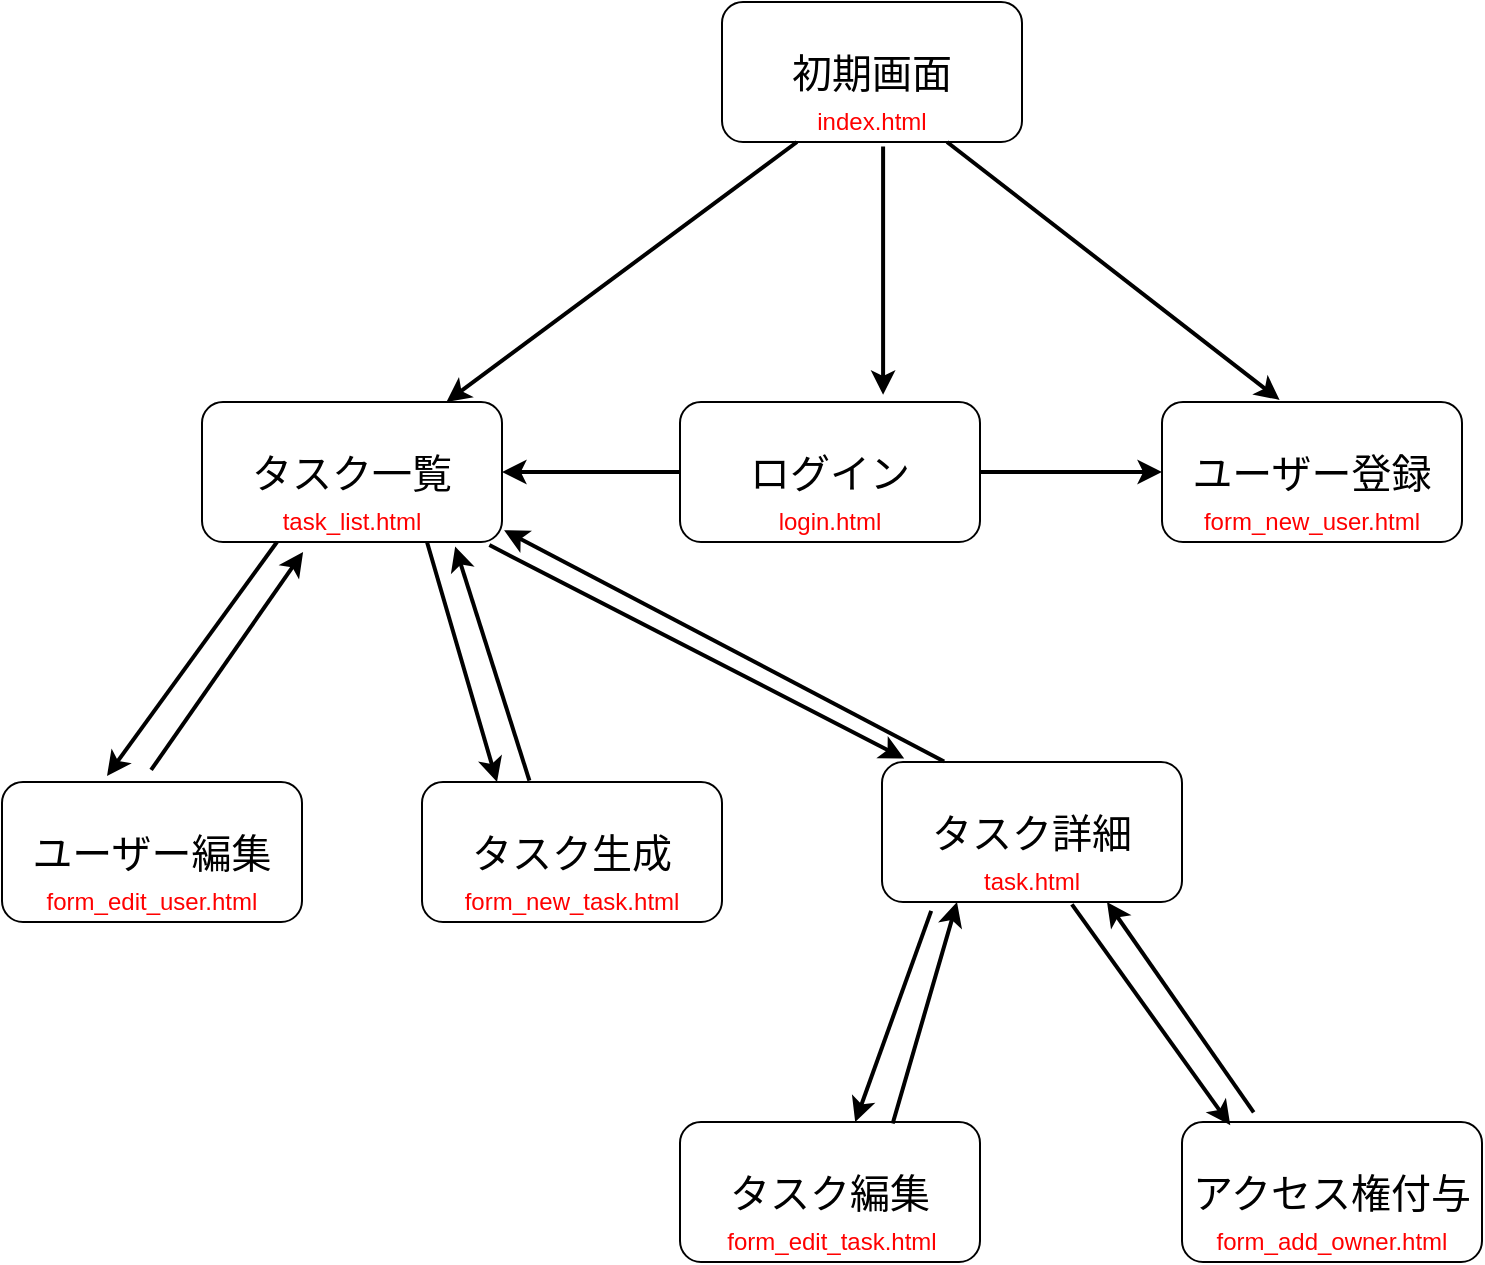 <mxfile version="21.8.2" type="github">
  <diagram id="C5RBs43oDa-KdzZeNtuy" name="Page-1">
    <mxGraphModel dx="1563" dy="1005" grid="1" gridSize="10" guides="1" tooltips="1" connect="1" arrows="1" fold="1" page="1" pageScale="1" pageWidth="827" pageHeight="1169" background="#FFFFFF" math="0" shadow="0">
      <root>
        <mxCell id="WIyWlLk6GJQsqaUBKTNV-0" />
        <mxCell id="WIyWlLk6GJQsqaUBKTNV-1" parent="WIyWlLk6GJQsqaUBKTNV-0" />
        <mxCell id="sXSF4Zg0YILGbZPlJULw-0" value="&lt;font style=&quot;font-size: 20px;&quot;&gt;初期画面&lt;/font&gt;" style="rounded=1;whiteSpace=wrap;html=1;" vertex="1" parent="WIyWlLk6GJQsqaUBKTNV-1">
          <mxGeometry x="360" y="70" width="150" height="70" as="geometry" />
        </mxCell>
        <mxCell id="sXSF4Zg0YILGbZPlJULw-1" value="&lt;font style=&quot;font-size: 20px;&quot;&gt;ログイン&lt;/font&gt;" style="rounded=1;whiteSpace=wrap;html=1;" vertex="1" parent="WIyWlLk6GJQsqaUBKTNV-1">
          <mxGeometry x="339" y="270" width="150" height="70" as="geometry" />
        </mxCell>
        <mxCell id="sXSF4Zg0YILGbZPlJULw-2" value="&lt;font style=&quot;font-size: 20px;&quot;&gt;ユーザー登録&lt;/font&gt;" style="rounded=1;whiteSpace=wrap;html=1;" vertex="1" parent="WIyWlLk6GJQsqaUBKTNV-1">
          <mxGeometry x="580" y="270" width="150" height="70" as="geometry" />
        </mxCell>
        <mxCell id="sXSF4Zg0YILGbZPlJULw-3" value="&lt;font style=&quot;font-size: 20px;&quot;&gt;タスク一覧&lt;/font&gt;" style="rounded=1;whiteSpace=wrap;html=1;" vertex="1" parent="WIyWlLk6GJQsqaUBKTNV-1">
          <mxGeometry x="100" y="270" width="150" height="70" as="geometry" />
        </mxCell>
        <mxCell id="sXSF4Zg0YILGbZPlJULw-4" value="&lt;font style=&quot;font-size: 20px;&quot;&gt;ユーザー編集&lt;br&gt;&lt;/font&gt;" style="rounded=1;whiteSpace=wrap;html=1;" vertex="1" parent="WIyWlLk6GJQsqaUBKTNV-1">
          <mxGeometry y="460" width="150" height="70" as="geometry" />
        </mxCell>
        <mxCell id="sXSF4Zg0YILGbZPlJULw-5" value="&lt;font style=&quot;font-size: 20px;&quot;&gt;タスク生成&lt;/font&gt;" style="rounded=1;whiteSpace=wrap;html=1;" vertex="1" parent="WIyWlLk6GJQsqaUBKTNV-1">
          <mxGeometry x="210" y="460" width="150" height="70" as="geometry" />
        </mxCell>
        <mxCell id="sXSF4Zg0YILGbZPlJULw-6" value="&lt;font style=&quot;font-size: 20px;&quot;&gt;タスク詳細&lt;/font&gt;" style="rounded=1;whiteSpace=wrap;html=1;" vertex="1" parent="WIyWlLk6GJQsqaUBKTNV-1">
          <mxGeometry x="440" y="450" width="150" height="70" as="geometry" />
        </mxCell>
        <mxCell id="sXSF4Zg0YILGbZPlJULw-7" value="&lt;span style=&quot;font-size: 20px;&quot;&gt;タスク編集&lt;br&gt;&lt;/span&gt;" style="rounded=1;whiteSpace=wrap;html=1;" vertex="1" parent="WIyWlLk6GJQsqaUBKTNV-1">
          <mxGeometry x="339" y="630" width="150" height="70" as="geometry" />
        </mxCell>
        <mxCell id="sXSF4Zg0YILGbZPlJULw-8" value="&lt;font style=&quot;font-size: 20px;&quot;&gt;アクセス権付与&lt;/font&gt;" style="rounded=1;whiteSpace=wrap;html=1;" vertex="1" parent="WIyWlLk6GJQsqaUBKTNV-1">
          <mxGeometry x="590" y="630" width="150" height="70" as="geometry" />
        </mxCell>
        <mxCell id="sXSF4Zg0YILGbZPlJULw-9" value="" style="endArrow=classic;html=1;rounded=0;exitX=0.537;exitY=1.032;exitDx=0;exitDy=0;exitPerimeter=0;entryX=0.677;entryY=-0.051;entryDx=0;entryDy=0;entryPerimeter=0;strokeWidth=2;" edge="1" parent="WIyWlLk6GJQsqaUBKTNV-1" source="sXSF4Zg0YILGbZPlJULw-0" target="sXSF4Zg0YILGbZPlJULw-1">
          <mxGeometry width="50" height="50" relative="1" as="geometry">
            <mxPoint x="480" y="370" as="sourcePoint" />
            <mxPoint x="530" y="320" as="targetPoint" />
          </mxGeometry>
        </mxCell>
        <mxCell id="sXSF4Zg0YILGbZPlJULw-10" value="" style="endArrow=classic;html=1;rounded=0;exitX=0.75;exitY=1;exitDx=0;exitDy=0;entryX=0.392;entryY=-0.015;entryDx=0;entryDy=0;entryPerimeter=0;strokeWidth=2;" edge="1" parent="WIyWlLk6GJQsqaUBKTNV-1" source="sXSF4Zg0YILGbZPlJULw-0" target="sXSF4Zg0YILGbZPlJULw-2">
          <mxGeometry width="50" height="50" relative="1" as="geometry">
            <mxPoint x="451" y="152" as="sourcePoint" />
            <mxPoint x="451" y="276" as="targetPoint" />
          </mxGeometry>
        </mxCell>
        <mxCell id="sXSF4Zg0YILGbZPlJULw-11" value="" style="endArrow=classic;html=1;rounded=0;exitX=0.25;exitY=1;exitDx=0;exitDy=0;strokeWidth=2;" edge="1" parent="WIyWlLk6GJQsqaUBKTNV-1" source="sXSF4Zg0YILGbZPlJULw-0" target="sXSF4Zg0YILGbZPlJULw-3">
          <mxGeometry width="50" height="50" relative="1" as="geometry">
            <mxPoint x="461" y="162" as="sourcePoint" />
            <mxPoint x="461" y="286" as="targetPoint" />
          </mxGeometry>
        </mxCell>
        <mxCell id="sXSF4Zg0YILGbZPlJULw-12" value="" style="endArrow=classic;html=1;rounded=0;exitX=1;exitY=0.5;exitDx=0;exitDy=0;strokeWidth=2;entryX=0;entryY=0.5;entryDx=0;entryDy=0;" edge="1" parent="WIyWlLk6GJQsqaUBKTNV-1" source="sXSF4Zg0YILGbZPlJULw-1" target="sXSF4Zg0YILGbZPlJULw-2">
          <mxGeometry width="50" height="50" relative="1" as="geometry">
            <mxPoint x="471" y="172" as="sourcePoint" />
            <mxPoint x="490" y="300" as="targetPoint" />
          </mxGeometry>
        </mxCell>
        <mxCell id="sXSF4Zg0YILGbZPlJULw-13" value="" style="endArrow=classic;html=1;rounded=0;exitX=0;exitY=0.5;exitDx=0;exitDy=0;entryX=1;entryY=0.5;entryDx=0;entryDy=0;strokeWidth=2;" edge="1" parent="WIyWlLk6GJQsqaUBKTNV-1" source="sXSF4Zg0YILGbZPlJULw-1" target="sXSF4Zg0YILGbZPlJULw-3">
          <mxGeometry width="50" height="50" relative="1" as="geometry">
            <mxPoint x="481" y="182" as="sourcePoint" />
            <mxPoint x="481" y="306" as="targetPoint" />
          </mxGeometry>
        </mxCell>
        <mxCell id="sXSF4Zg0YILGbZPlJULw-14" value="" style="endArrow=classic;html=1;rounded=0;exitX=0.25;exitY=1;exitDx=0;exitDy=0;strokeWidth=2;entryX=0.35;entryY=-0.043;entryDx=0;entryDy=0;entryPerimeter=0;" edge="1" parent="WIyWlLk6GJQsqaUBKTNV-1" source="sXSF4Zg0YILGbZPlJULw-3" target="sXSF4Zg0YILGbZPlJULw-4">
          <mxGeometry width="50" height="50" relative="1" as="geometry">
            <mxPoint x="408" y="150" as="sourcePoint" />
            <mxPoint x="232" y="280" as="targetPoint" />
          </mxGeometry>
        </mxCell>
        <mxCell id="sXSF4Zg0YILGbZPlJULw-15" value="" style="endArrow=classic;html=1;rounded=0;strokeWidth=2;entryX=0.337;entryY=1.071;entryDx=0;entryDy=0;entryPerimeter=0;exitX=0.497;exitY=-0.086;exitDx=0;exitDy=0;exitPerimeter=0;" edge="1" parent="WIyWlLk6GJQsqaUBKTNV-1" source="sXSF4Zg0YILGbZPlJULw-4" target="sXSF4Zg0YILGbZPlJULw-3">
          <mxGeometry width="50" height="50" relative="1" as="geometry">
            <mxPoint x="418" y="160" as="sourcePoint" />
            <mxPoint x="242" y="290" as="targetPoint" />
          </mxGeometry>
        </mxCell>
        <mxCell id="sXSF4Zg0YILGbZPlJULw-16" value="" style="endArrow=classic;html=1;rounded=0;exitX=0.75;exitY=1;exitDx=0;exitDy=0;strokeWidth=2;entryX=0.25;entryY=0;entryDx=0;entryDy=0;" edge="1" parent="WIyWlLk6GJQsqaUBKTNV-1" source="sXSF4Zg0YILGbZPlJULw-3" target="sXSF4Zg0YILGbZPlJULw-5">
          <mxGeometry width="50" height="50" relative="1" as="geometry">
            <mxPoint x="148" y="350" as="sourcePoint" />
            <mxPoint x="63" y="467" as="targetPoint" />
          </mxGeometry>
        </mxCell>
        <mxCell id="sXSF4Zg0YILGbZPlJULw-17" value="" style="endArrow=classic;html=1;rounded=0;exitX=0.358;exitY=-0.01;exitDx=0;exitDy=0;strokeWidth=2;entryX=0.844;entryY=1.033;entryDx=0;entryDy=0;exitPerimeter=0;entryPerimeter=0;" edge="1" parent="WIyWlLk6GJQsqaUBKTNV-1" source="sXSF4Zg0YILGbZPlJULw-5" target="sXSF4Zg0YILGbZPlJULw-3">
          <mxGeometry width="50" height="50" relative="1" as="geometry">
            <mxPoint x="223" y="350" as="sourcePoint" />
            <mxPoint x="258" y="470" as="targetPoint" />
          </mxGeometry>
        </mxCell>
        <mxCell id="sXSF4Zg0YILGbZPlJULw-18" value="" style="endArrow=classic;html=1;rounded=0;exitX=0.958;exitY=1.022;exitDx=0;exitDy=0;strokeWidth=2;entryX=0.074;entryY=-0.025;entryDx=0;entryDy=0;exitPerimeter=0;entryPerimeter=0;" edge="1" parent="WIyWlLk6GJQsqaUBKTNV-1" source="sXSF4Zg0YILGbZPlJULw-3" target="sXSF4Zg0YILGbZPlJULw-6">
          <mxGeometry width="50" height="50" relative="1" as="geometry">
            <mxPoint x="223" y="350" as="sourcePoint" />
            <mxPoint x="258" y="470" as="targetPoint" />
          </mxGeometry>
        </mxCell>
        <mxCell id="sXSF4Zg0YILGbZPlJULw-19" value="" style="endArrow=classic;html=1;rounded=0;exitX=0.207;exitY=-0.004;exitDx=0;exitDy=0;strokeWidth=2;entryX=1.007;entryY=0.916;entryDx=0;entryDy=0;exitPerimeter=0;entryPerimeter=0;" edge="1" parent="WIyWlLk6GJQsqaUBKTNV-1" source="sXSF4Zg0YILGbZPlJULw-6" target="sXSF4Zg0YILGbZPlJULw-3">
          <mxGeometry width="50" height="50" relative="1" as="geometry">
            <mxPoint x="254" y="352" as="sourcePoint" />
            <mxPoint x="461" y="458" as="targetPoint" />
          </mxGeometry>
        </mxCell>
        <mxCell id="sXSF4Zg0YILGbZPlJULw-21" value="" style="endArrow=classic;html=1;rounded=0;strokeWidth=2;exitX=0.164;exitY=1.063;exitDx=0;exitDy=0;exitPerimeter=0;" edge="1" parent="WIyWlLk6GJQsqaUBKTNV-1" source="sXSF4Zg0YILGbZPlJULw-6" target="sXSF4Zg0YILGbZPlJULw-7">
          <mxGeometry width="50" height="50" relative="1" as="geometry">
            <mxPoint x="480" y="530" as="sourcePoint" />
            <mxPoint x="461" y="458" as="targetPoint" />
          </mxGeometry>
        </mxCell>
        <mxCell id="sXSF4Zg0YILGbZPlJULw-22" value="" style="endArrow=classic;html=1;rounded=0;strokeWidth=2;entryX=0.25;entryY=1;entryDx=0;entryDy=0;exitX=0.709;exitY=0.011;exitDx=0;exitDy=0;exitPerimeter=0;" edge="1" parent="WIyWlLk6GJQsqaUBKTNV-1" source="sXSF4Zg0YILGbZPlJULw-7" target="sXSF4Zg0YILGbZPlJULw-6">
          <mxGeometry width="50" height="50" relative="1" as="geometry">
            <mxPoint x="440" y="620" as="sourcePoint" />
            <mxPoint x="437" y="640" as="targetPoint" />
          </mxGeometry>
        </mxCell>
        <mxCell id="sXSF4Zg0YILGbZPlJULw-23" value="" style="endArrow=classic;html=1;rounded=0;strokeWidth=2;exitX=0.633;exitY=1.017;exitDx=0;exitDy=0;exitPerimeter=0;entryX=0.161;entryY=0.023;entryDx=0;entryDy=0;entryPerimeter=0;" edge="1" parent="WIyWlLk6GJQsqaUBKTNV-1" source="sXSF4Zg0YILGbZPlJULw-6" target="sXSF4Zg0YILGbZPlJULw-8">
          <mxGeometry width="50" height="50" relative="1" as="geometry">
            <mxPoint x="475" y="534" as="sourcePoint" />
            <mxPoint x="437" y="640" as="targetPoint" />
          </mxGeometry>
        </mxCell>
        <mxCell id="sXSF4Zg0YILGbZPlJULw-24" value="" style="endArrow=classic;html=1;rounded=0;strokeWidth=2;entryX=0.75;entryY=1;entryDx=0;entryDy=0;exitX=0.239;exitY=-0.069;exitDx=0;exitDy=0;exitPerimeter=0;" edge="1" parent="WIyWlLk6GJQsqaUBKTNV-1" source="sXSF4Zg0YILGbZPlJULw-8" target="sXSF4Zg0YILGbZPlJULw-6">
          <mxGeometry width="50" height="50" relative="1" as="geometry">
            <mxPoint x="455" y="641" as="sourcePoint" />
            <mxPoint x="488" y="530" as="targetPoint" />
          </mxGeometry>
        </mxCell>
        <mxCell id="sXSF4Zg0YILGbZPlJULw-25" value="index.html" style="text;html=1;align=center;verticalAlign=middle;whiteSpace=wrap;rounded=0;fontColor=#FF0000;" vertex="1" parent="WIyWlLk6GJQsqaUBKTNV-1">
          <mxGeometry x="370" y="120" width="130" height="20" as="geometry" />
        </mxCell>
        <mxCell id="sXSF4Zg0YILGbZPlJULw-26" value="login.html" style="text;html=1;align=center;verticalAlign=middle;whiteSpace=wrap;rounded=0;fontColor=#FF0000;" vertex="1" parent="WIyWlLk6GJQsqaUBKTNV-1">
          <mxGeometry x="349" y="320" width="130" height="20" as="geometry" />
        </mxCell>
        <mxCell id="sXSF4Zg0YILGbZPlJULw-27" value="form_new_user.html" style="text;html=1;align=center;verticalAlign=middle;whiteSpace=wrap;rounded=0;fontColor=#FF0000;" vertex="1" parent="WIyWlLk6GJQsqaUBKTNV-1">
          <mxGeometry x="590" y="320" width="130" height="20" as="geometry" />
        </mxCell>
        <mxCell id="sXSF4Zg0YILGbZPlJULw-28" value="task_list.html" style="text;html=1;align=center;verticalAlign=middle;whiteSpace=wrap;rounded=0;fontColor=#FF0000;" vertex="1" parent="WIyWlLk6GJQsqaUBKTNV-1">
          <mxGeometry x="110" y="320" width="130" height="20" as="geometry" />
        </mxCell>
        <mxCell id="sXSF4Zg0YILGbZPlJULw-29" value="form_edit_user.html" style="text;html=1;align=center;verticalAlign=middle;whiteSpace=wrap;rounded=0;fontColor=#FF0000;" vertex="1" parent="WIyWlLk6GJQsqaUBKTNV-1">
          <mxGeometry x="10" y="510" width="130" height="20" as="geometry" />
        </mxCell>
        <mxCell id="sXSF4Zg0YILGbZPlJULw-30" value="form_new_task.html" style="text;html=1;align=center;verticalAlign=middle;whiteSpace=wrap;rounded=0;fontColor=#FF0000;" vertex="1" parent="WIyWlLk6GJQsqaUBKTNV-1">
          <mxGeometry x="220" y="510" width="130" height="20" as="geometry" />
        </mxCell>
        <mxCell id="sXSF4Zg0YILGbZPlJULw-31" value="task.html" style="text;html=1;align=center;verticalAlign=middle;whiteSpace=wrap;rounded=0;fontColor=#FF0000;" vertex="1" parent="WIyWlLk6GJQsqaUBKTNV-1">
          <mxGeometry x="450" y="500" width="130" height="20" as="geometry" />
        </mxCell>
        <mxCell id="sXSF4Zg0YILGbZPlJULw-32" value="form_edit_task.html" style="text;html=1;align=center;verticalAlign=middle;whiteSpace=wrap;rounded=0;fontColor=#FF0000;" vertex="1" parent="WIyWlLk6GJQsqaUBKTNV-1">
          <mxGeometry x="350" y="680" width="130" height="20" as="geometry" />
        </mxCell>
        <mxCell id="sXSF4Zg0YILGbZPlJULw-33" value="form_add_owner.html" style="text;html=1;align=center;verticalAlign=middle;whiteSpace=wrap;rounded=0;fontColor=#FF0000;" vertex="1" parent="WIyWlLk6GJQsqaUBKTNV-1">
          <mxGeometry x="600" y="680" width="130" height="20" as="geometry" />
        </mxCell>
      </root>
    </mxGraphModel>
  </diagram>
</mxfile>

